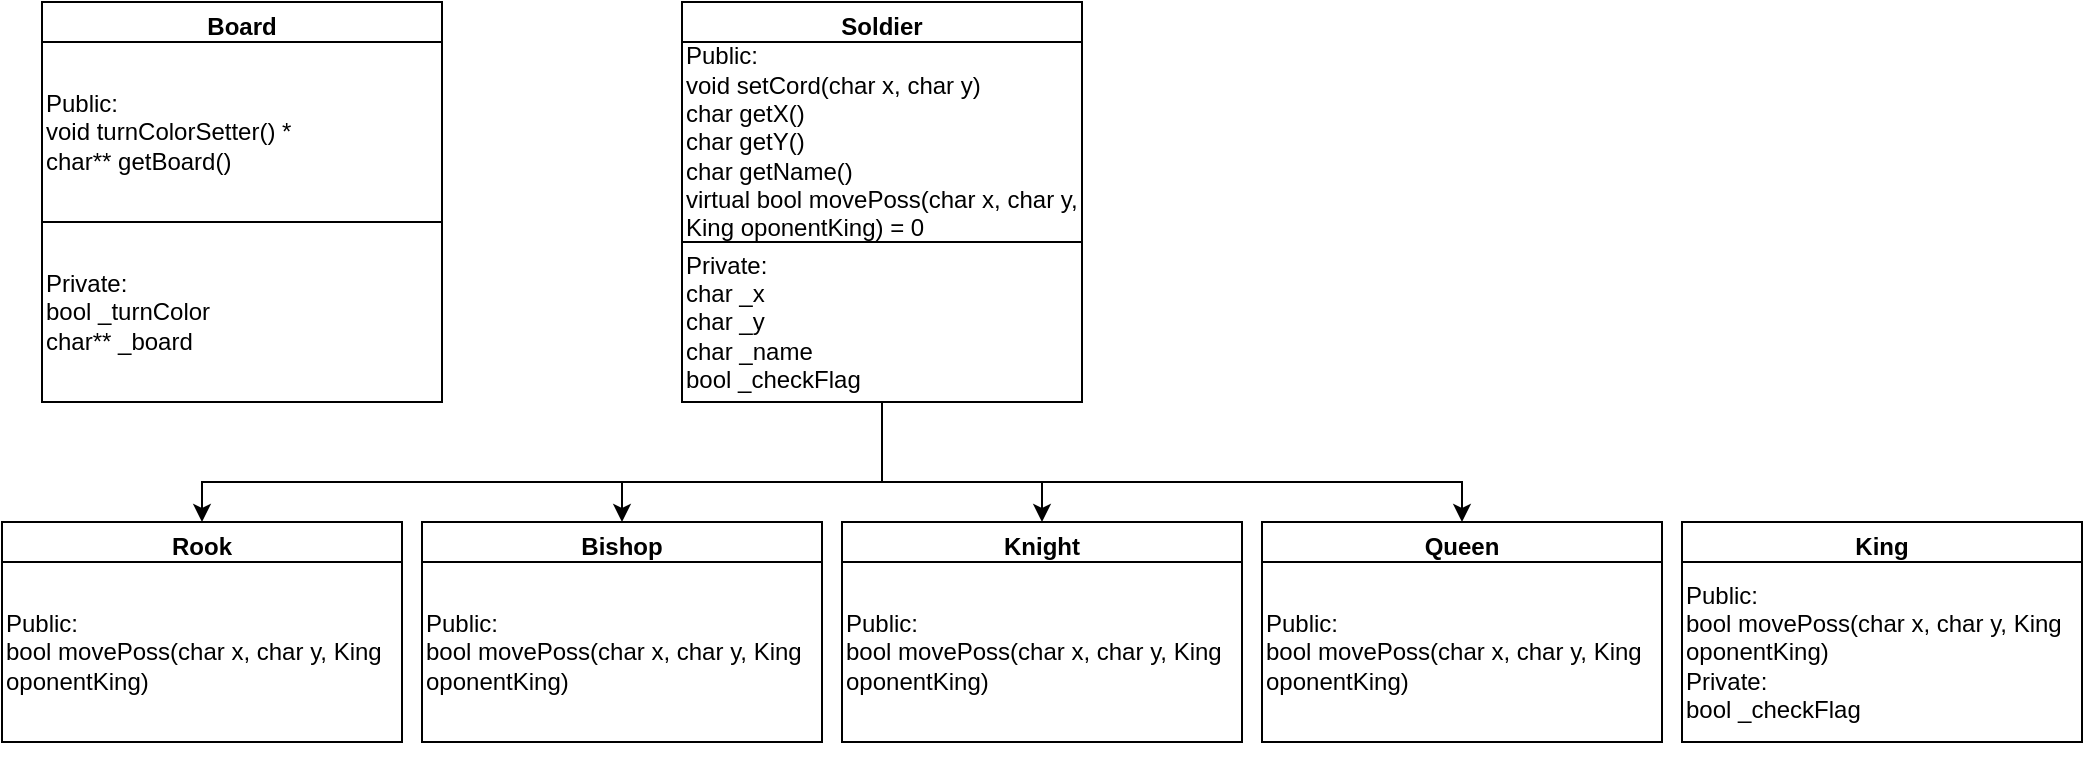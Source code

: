 <mxfile version="15.8.6" type="gitlab">
  <diagram id="pGH3MJxvGGagiAN2fXrj" name="Page-1">
    <mxGraphModel dx="1422" dy="754" grid="1" gridSize="10" guides="1" tooltips="1" connect="1" arrows="1" fold="1" page="1" pageScale="1" pageWidth="850" pageHeight="1100" math="0" shadow="0">
      <root>
        <mxCell id="0" />
        <mxCell id="1" parent="0" />
        <mxCell id="UijCjb44JlrkgClq5106-16" value="" style="edgeStyle=orthogonalEdgeStyle;rounded=0;orthogonalLoop=1;jettySize=auto;html=1;exitX=0.5;exitY=1;exitDx=0;exitDy=0;entryX=0.5;entryY=0;entryDx=0;entryDy=0;" edge="1" parent="1" source="UijCjb44JlrkgClq5106-6" target="UijCjb44JlrkgClq5106-21">
          <mxGeometry relative="1" as="geometry">
            <Array as="points">
              <mxPoint x="500" y="280" />
              <mxPoint x="370" y="280" />
            </Array>
          </mxGeometry>
        </mxCell>
        <mxCell id="UijCjb44JlrkgClq5106-1" value="Board" style="swimlane;" vertex="1" parent="1">
          <mxGeometry x="80" y="40" width="200" height="200" as="geometry" />
        </mxCell>
        <mxCell id="UijCjb44JlrkgClq5106-2" value="Public:&lt;br&gt;void turnColorSetter() *&lt;br&gt;char** getBoard()" style="rounded=0;whiteSpace=wrap;html=1;align=left;" vertex="1" parent="UijCjb44JlrkgClq5106-1">
          <mxGeometry y="20" width="200" height="90" as="geometry" />
        </mxCell>
        <mxCell id="UijCjb44JlrkgClq5106-3" value="Private:&lt;br&gt;bool _turnColor&lt;br&gt;char** _board" style="rounded=0;whiteSpace=wrap;html=1;align=left;" vertex="1" parent="1">
          <mxGeometry x="80" y="150" width="200" height="90" as="geometry" />
        </mxCell>
        <mxCell id="UijCjb44JlrkgClq5106-33" style="edgeStyle=orthogonalEdgeStyle;rounded=0;orthogonalLoop=1;jettySize=auto;html=1;exitX=0.5;exitY=1;exitDx=0;exitDy=0;entryX=0.5;entryY=0;entryDx=0;entryDy=0;" edge="1" parent="1" source="UijCjb44JlrkgClq5106-8" target="UijCjb44JlrkgClq5106-12">
          <mxGeometry relative="1" as="geometry">
            <Array as="points">
              <mxPoint x="500" y="280" />
              <mxPoint x="160" y="280" />
            </Array>
          </mxGeometry>
        </mxCell>
        <mxCell id="UijCjb44JlrkgClq5106-34" style="edgeStyle=orthogonalEdgeStyle;rounded=0;orthogonalLoop=1;jettySize=auto;html=1;exitX=0.5;exitY=1;exitDx=0;exitDy=0;entryX=0.5;entryY=0;entryDx=0;entryDy=0;" edge="1" parent="1" source="UijCjb44JlrkgClq5106-8" target="UijCjb44JlrkgClq5106-27">
          <mxGeometry relative="1" as="geometry">
            <Array as="points">
              <mxPoint x="500" y="280" />
              <mxPoint x="580" y="280" />
            </Array>
          </mxGeometry>
        </mxCell>
        <mxCell id="UijCjb44JlrkgClq5106-6" value="Soldier" style="swimlane;" vertex="1" parent="1">
          <mxGeometry x="400" y="40" width="200" height="200" as="geometry" />
        </mxCell>
        <mxCell id="UijCjb44JlrkgClq5106-7" value="Public:&lt;br&gt;void setCord(char x, char y)&lt;br&gt;char getX()&lt;br&gt;char getY()&lt;br&gt;char getName()&lt;br&gt;virtual bool movePoss(char x, char y, King oponentKing) = 0" style="rounded=0;whiteSpace=wrap;html=1;align=left;" vertex="1" parent="UijCjb44JlrkgClq5106-6">
          <mxGeometry y="20" width="200" height="100" as="geometry" />
        </mxCell>
        <mxCell id="UijCjb44JlrkgClq5106-8" value="Private:&lt;br&gt;char _x&lt;br&gt;char _y&lt;br&gt;char _name&lt;br&gt;bool _checkFlag" style="rounded=0;whiteSpace=wrap;html=1;align=left;" vertex="1" parent="UijCjb44JlrkgClq5106-6">
          <mxGeometry y="120" width="200" height="80" as="geometry" />
        </mxCell>
        <mxCell id="UijCjb44JlrkgClq5106-12" value="Rook" style="swimlane;" vertex="1" parent="1">
          <mxGeometry x="60" y="300" width="200" height="110" as="geometry" />
        </mxCell>
        <mxCell id="UijCjb44JlrkgClq5106-13" value="Public:&lt;br&gt;bool movePoss(char x, char y, King oponentKing)" style="rounded=0;whiteSpace=wrap;html=1;align=left;" vertex="1" parent="UijCjb44JlrkgClq5106-12">
          <mxGeometry y="20" width="200" height="90" as="geometry" />
        </mxCell>
        <mxCell id="UijCjb44JlrkgClq5106-18" style="edgeStyle=orthogonalEdgeStyle;rounded=0;orthogonalLoop=1;jettySize=auto;html=1;exitX=0.5;exitY=1;exitDx=0;exitDy=0;" edge="1" parent="UijCjb44JlrkgClq5106-12" source="UijCjb44JlrkgClq5106-13" target="UijCjb44JlrkgClq5106-13">
          <mxGeometry relative="1" as="geometry" />
        </mxCell>
        <mxCell id="UijCjb44JlrkgClq5106-21" value="Bishop" style="swimlane;" vertex="1" parent="1">
          <mxGeometry x="270" y="300" width="200" height="110" as="geometry" />
        </mxCell>
        <mxCell id="UijCjb44JlrkgClq5106-22" value="Public:&lt;br&gt;bool movePoss(char x, char y, King oponentKing)" style="rounded=0;whiteSpace=wrap;html=1;align=left;" vertex="1" parent="UijCjb44JlrkgClq5106-21">
          <mxGeometry y="20" width="200" height="90" as="geometry" />
        </mxCell>
        <mxCell id="UijCjb44JlrkgClq5106-23" style="edgeStyle=orthogonalEdgeStyle;rounded=0;orthogonalLoop=1;jettySize=auto;html=1;exitX=0.5;exitY=1;exitDx=0;exitDy=0;" edge="1" parent="UijCjb44JlrkgClq5106-21" source="UijCjb44JlrkgClq5106-22" target="UijCjb44JlrkgClq5106-22">
          <mxGeometry relative="1" as="geometry" />
        </mxCell>
        <mxCell id="UijCjb44JlrkgClq5106-27" value="Knight" style="swimlane;" vertex="1" parent="1">
          <mxGeometry x="480" y="300" width="200" height="110" as="geometry" />
        </mxCell>
        <mxCell id="UijCjb44JlrkgClq5106-28" value="Public:&lt;br&gt;bool movePoss(char x, char y, King oponentKing)" style="rounded=0;whiteSpace=wrap;html=1;align=left;" vertex="1" parent="UijCjb44JlrkgClq5106-27">
          <mxGeometry y="20" width="200" height="90" as="geometry" />
        </mxCell>
        <mxCell id="UijCjb44JlrkgClq5106-29" style="edgeStyle=orthogonalEdgeStyle;rounded=0;orthogonalLoop=1;jettySize=auto;html=1;exitX=0.5;exitY=1;exitDx=0;exitDy=0;" edge="1" parent="UijCjb44JlrkgClq5106-27" source="UijCjb44JlrkgClq5106-28" target="UijCjb44JlrkgClq5106-28">
          <mxGeometry relative="1" as="geometry" />
        </mxCell>
        <mxCell id="UijCjb44JlrkgClq5106-30" value="Queen" style="swimlane;" vertex="1" parent="1">
          <mxGeometry x="690" y="300" width="200" height="110" as="geometry" />
        </mxCell>
        <mxCell id="UijCjb44JlrkgClq5106-31" value="Public:&lt;br&gt;bool movePoss(char x, char y, King oponentKing)" style="rounded=0;whiteSpace=wrap;html=1;align=left;" vertex="1" parent="UijCjb44JlrkgClq5106-30">
          <mxGeometry y="20" width="200" height="90" as="geometry" />
        </mxCell>
        <mxCell id="UijCjb44JlrkgClq5106-32" style="edgeStyle=orthogonalEdgeStyle;rounded=0;orthogonalLoop=1;jettySize=auto;html=1;exitX=0.5;exitY=1;exitDx=0;exitDy=0;" edge="1" parent="UijCjb44JlrkgClq5106-30" source="UijCjb44JlrkgClq5106-31" target="UijCjb44JlrkgClq5106-31">
          <mxGeometry relative="1" as="geometry" />
        </mxCell>
        <mxCell id="UijCjb44JlrkgClq5106-35" style="edgeStyle=orthogonalEdgeStyle;rounded=0;orthogonalLoop=1;jettySize=auto;html=1;entryX=0.5;entryY=0;entryDx=0;entryDy=0;" edge="1" parent="1" target="UijCjb44JlrkgClq5106-30">
          <mxGeometry relative="1" as="geometry">
            <mxPoint x="500" y="240" as="sourcePoint" />
            <Array as="points">
              <mxPoint x="500" y="280" />
              <mxPoint x="790" y="280" />
            </Array>
          </mxGeometry>
        </mxCell>
        <mxCell id="UijCjb44JlrkgClq5106-38" value="King" style="swimlane;" vertex="1" parent="1">
          <mxGeometry x="900" y="300" width="200" height="110" as="geometry" />
        </mxCell>
        <mxCell id="UijCjb44JlrkgClq5106-39" value="Public:&lt;br&gt;bool movePoss(char x, char y, King oponentKing)&lt;br&gt;Private:&lt;br&gt;bool _checkFlag" style="rounded=0;whiteSpace=wrap;html=1;align=left;" vertex="1" parent="UijCjb44JlrkgClq5106-38">
          <mxGeometry y="20" width="200" height="90" as="geometry" />
        </mxCell>
        <mxCell id="UijCjb44JlrkgClq5106-40" style="edgeStyle=orthogonalEdgeStyle;rounded=0;orthogonalLoop=1;jettySize=auto;html=1;exitX=0.5;exitY=1;exitDx=0;exitDy=0;" edge="1" parent="UijCjb44JlrkgClq5106-38" source="UijCjb44JlrkgClq5106-39" target="UijCjb44JlrkgClq5106-39">
          <mxGeometry relative="1" as="geometry" />
        </mxCell>
      </root>
    </mxGraphModel>
  </diagram>
</mxfile>
